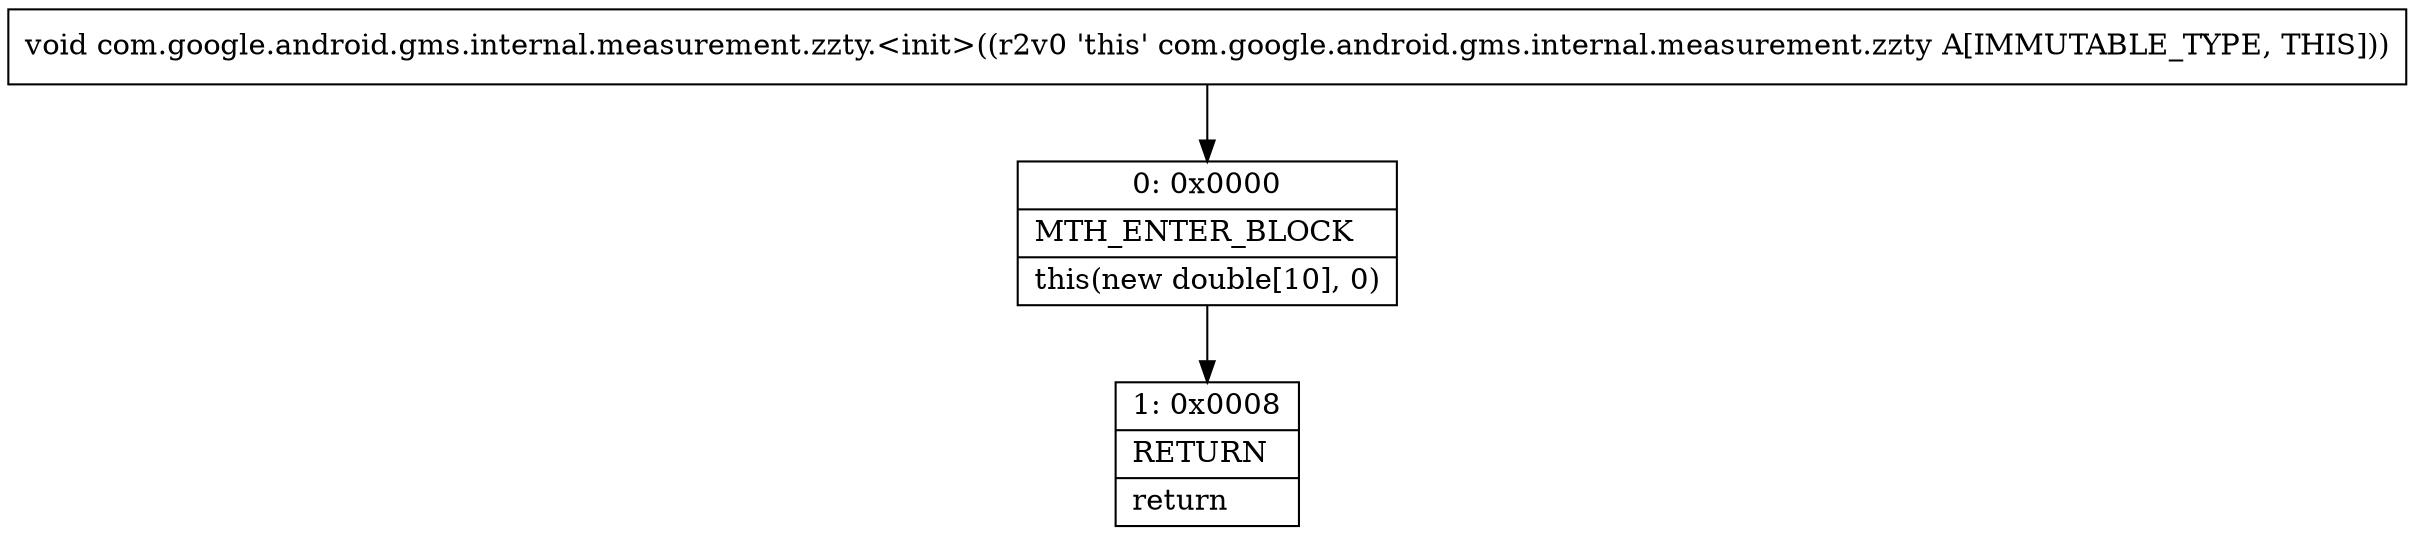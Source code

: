 digraph "CFG forcom.google.android.gms.internal.measurement.zzty.\<init\>()V" {
Node_0 [shape=record,label="{0\:\ 0x0000|MTH_ENTER_BLOCK\l|this(new double[10], 0)\l}"];
Node_1 [shape=record,label="{1\:\ 0x0008|RETURN\l|return\l}"];
MethodNode[shape=record,label="{void com.google.android.gms.internal.measurement.zzty.\<init\>((r2v0 'this' com.google.android.gms.internal.measurement.zzty A[IMMUTABLE_TYPE, THIS])) }"];
MethodNode -> Node_0;
Node_0 -> Node_1;
}

